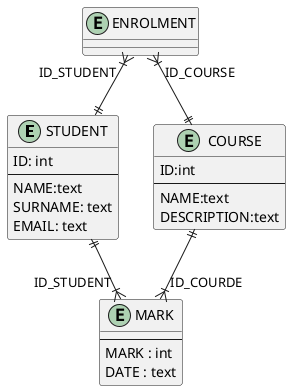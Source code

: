 @startuml

entity STUDENT{
    ID: int
    --
    NAME:text
    SURNAME: text
    EMAIL: text
}
entity COURSE{
    ID:int
    --
    NAME:text
    DESCRIPTION:text
}

entity ENROLMENT{

}
entity MARK{
    --
    MARK : int
    DATE : text
}

STUDENT ||-up-|{ "ID_STUDENT" ENROLMENT
STUDENT ||--|{ "ID_STUDENT" MARK
COURSE ||-up-|{ "ID_COURSE" ENROLMENT
COURSE ||--|{ "ID_COURDE" MARK



@enduml
